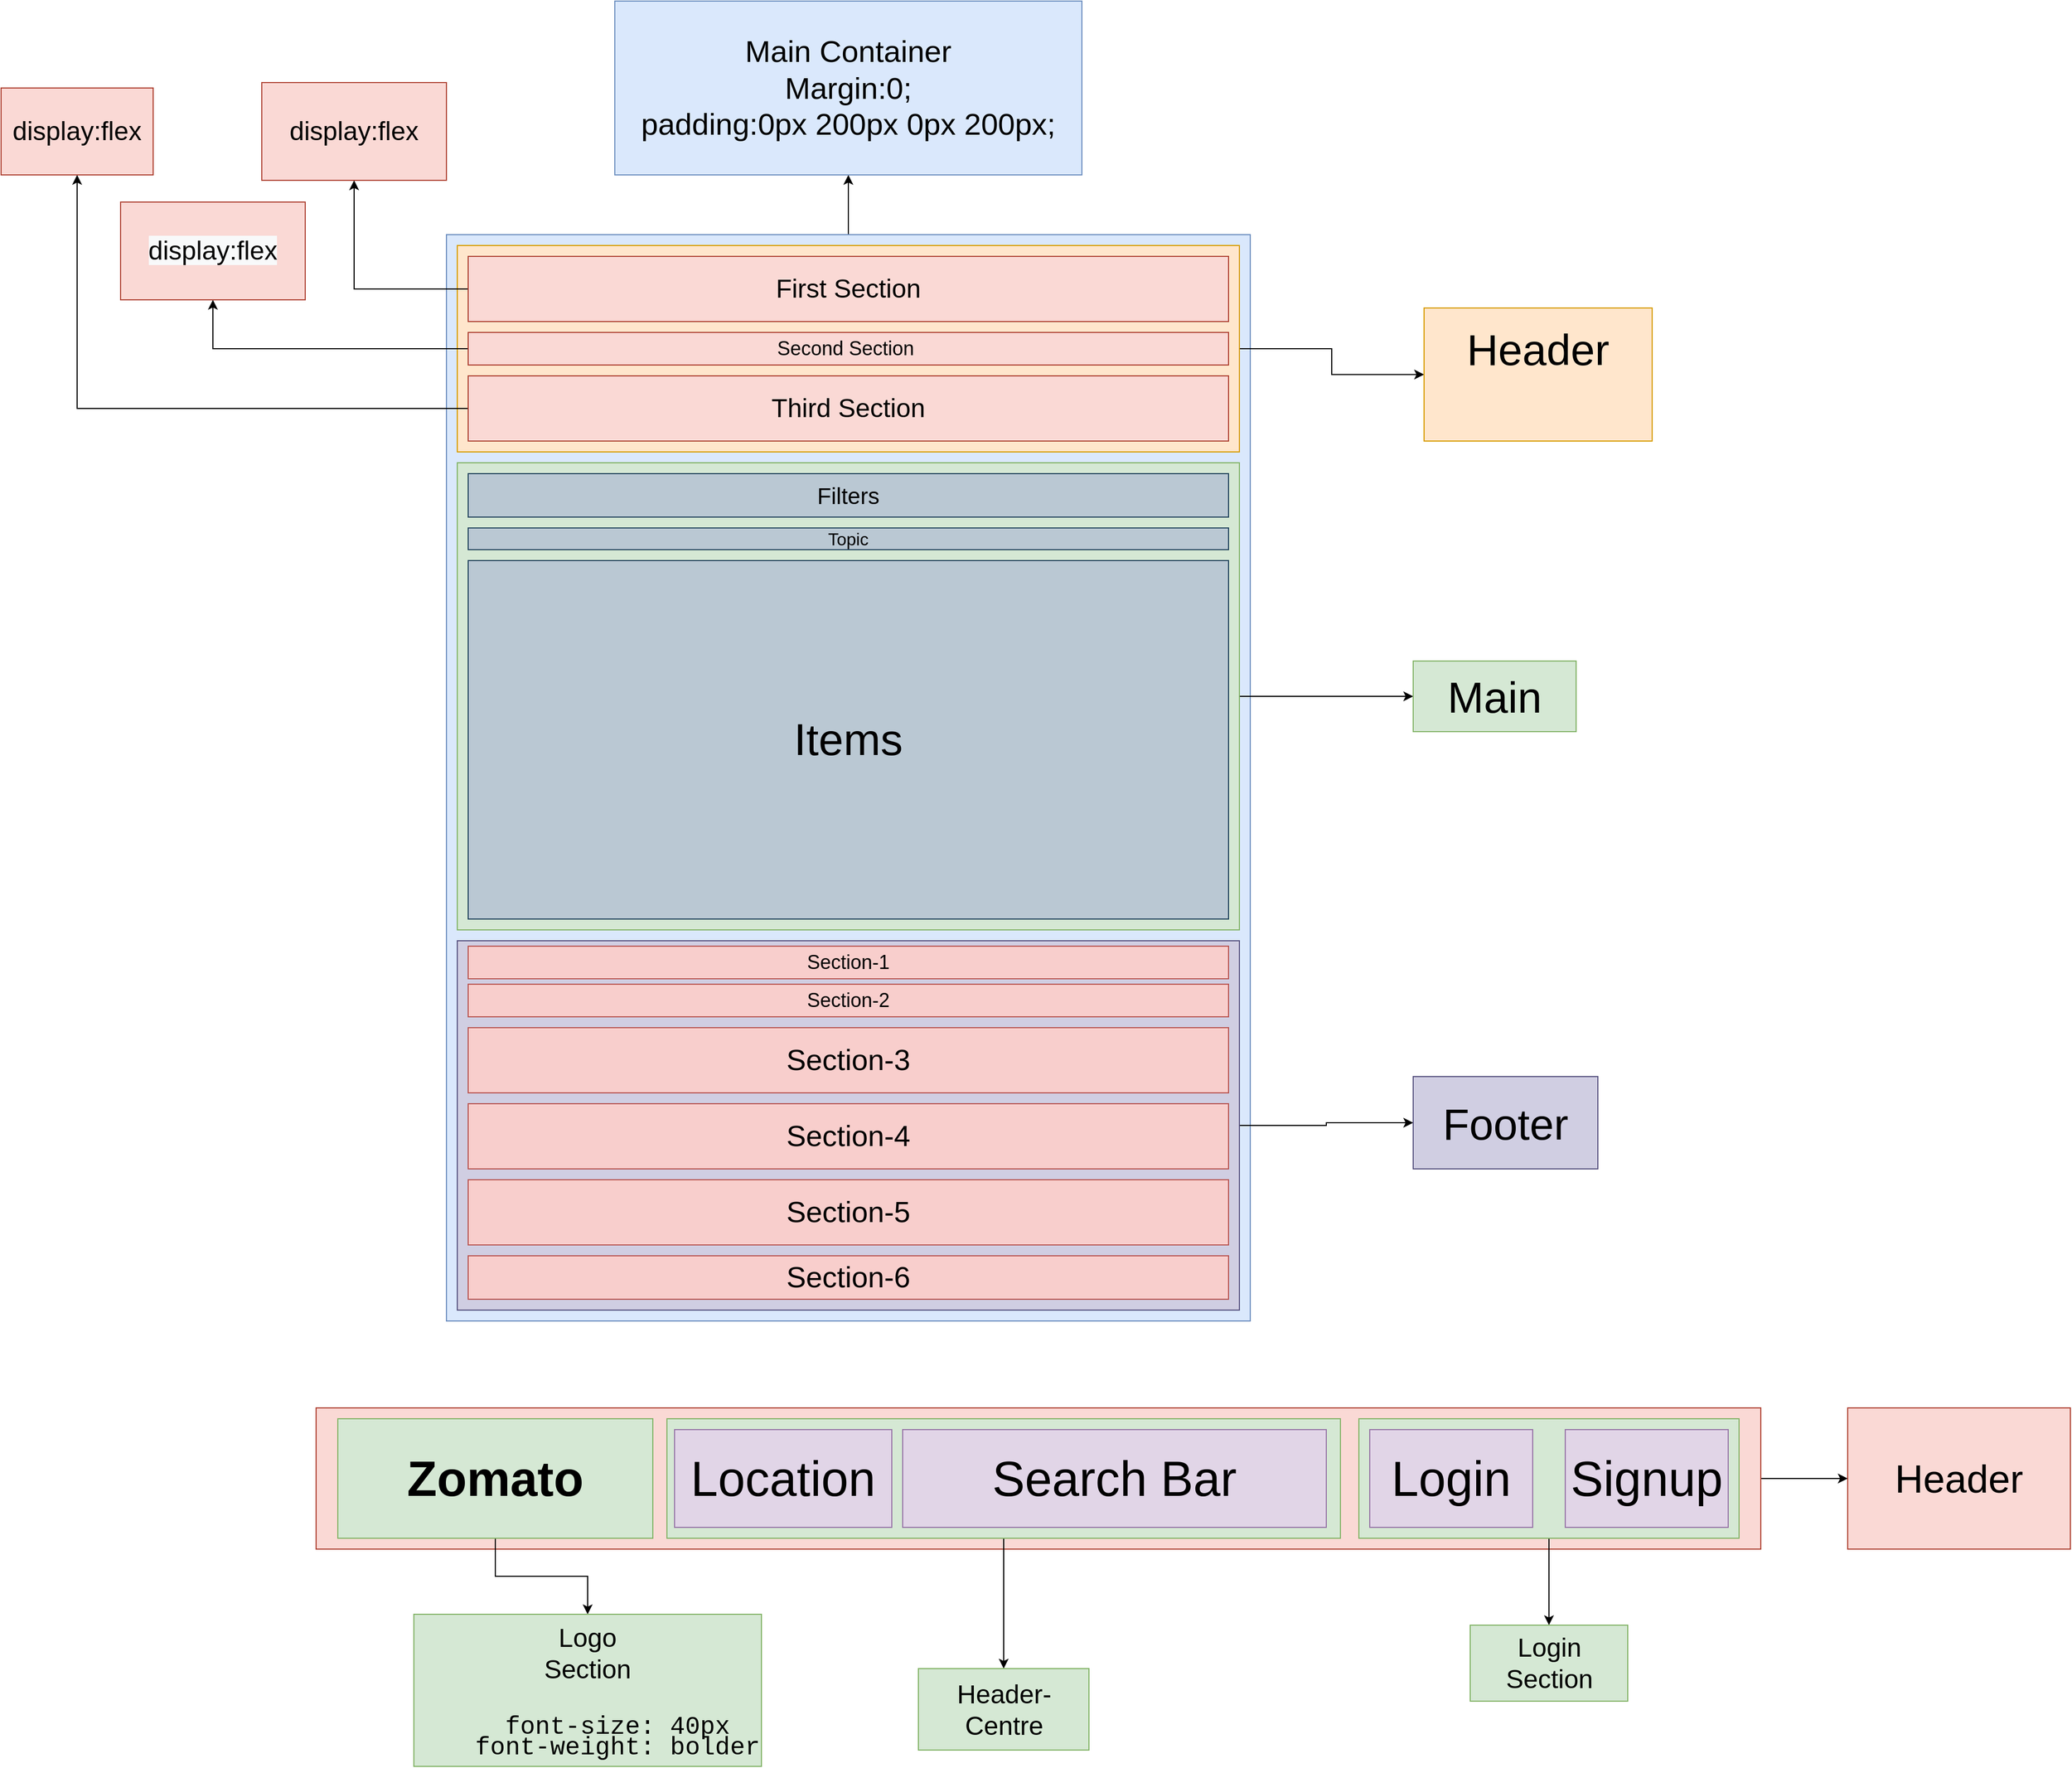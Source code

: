 <mxfile version="17.4.5" type="device"><diagram id="I2g7w4aTYmv8-tsleZh8" name="Page-1"><mxGraphModel dx="2402" dy="1863" grid="1" gridSize="10" guides="1" tooltips="1" connect="1" arrows="1" fold="1" page="1" pageScale="1" pageWidth="850" pageHeight="1100" math="0" shadow="0"><root><mxCell id="0"/><mxCell id="1" parent="0"/><mxCell id="k0lRmJQvDt0-P88YfrCd-26" value="" style="edgeStyle=orthogonalEdgeStyle;rounded=0;orthogonalLoop=1;jettySize=auto;html=1;fontSize=40;" parent="1" source="k0lRmJQvDt0-P88YfrCd-1" target="k0lRmJQvDt0-P88YfrCd-25" edge="1"><mxGeometry relative="1" as="geometry"/></mxCell><mxCell id="k0lRmJQvDt0-P88YfrCd-1" value="" style="rounded=0;whiteSpace=wrap;html=1;fillColor=#dae8fc;strokeColor=#6c8ebf;" parent="1" vertex="1"><mxGeometry x="170" y="110" width="740" height="1000" as="geometry"/></mxCell><mxCell id="k0lRmJQvDt0-P88YfrCd-22" value="" style="edgeStyle=orthogonalEdgeStyle;rounded=0;orthogonalLoop=1;jettySize=auto;html=1;fontSize=40;" parent="1" source="k0lRmJQvDt0-P88YfrCd-2" target="k0lRmJQvDt0-P88YfrCd-21" edge="1"><mxGeometry relative="1" as="geometry"/></mxCell><mxCell id="k0lRmJQvDt0-P88YfrCd-2" value="" style="rounded=0;whiteSpace=wrap;html=1;fillColor=#ffe6cc;strokeColor=#d79b00;" parent="1" vertex="1"><mxGeometry x="180" y="120" width="720" height="190" as="geometry"/></mxCell><mxCell id="k0lRmJQvDt0-P88YfrCd-18" value="" style="edgeStyle=orthogonalEdgeStyle;rounded=0;orthogonalLoop=1;jettySize=auto;html=1;fontSize=40;" parent="1" source="k0lRmJQvDt0-P88YfrCd-3" target="k0lRmJQvDt0-P88YfrCd-17" edge="1"><mxGeometry relative="1" as="geometry"/></mxCell><mxCell id="k0lRmJQvDt0-P88YfrCd-3" value="" style="rounded=0;whiteSpace=wrap;html=1;fillColor=#d5e8d4;strokeColor=#82b366;" parent="1" vertex="1"><mxGeometry x="180" y="320" width="720" height="430" as="geometry"/></mxCell><mxCell id="k0lRmJQvDt0-P88YfrCd-20" value="" style="edgeStyle=orthogonalEdgeStyle;rounded=0;orthogonalLoop=1;jettySize=auto;html=1;fontSize=40;" parent="1" source="k0lRmJQvDt0-P88YfrCd-5" target="k0lRmJQvDt0-P88YfrCd-19" edge="1"><mxGeometry relative="1" as="geometry"/></mxCell><mxCell id="k0lRmJQvDt0-P88YfrCd-5" value="" style="rounded=0;whiteSpace=wrap;html=1;fillColor=#d0cee2;strokeColor=#56517e;" parent="1" vertex="1"><mxGeometry x="180" y="760" width="720" height="340" as="geometry"/></mxCell><mxCell id="b_fzYCE3SWWyW0oN0Fh3-9" value="" style="edgeStyle=orthogonalEdgeStyle;rounded=0;orthogonalLoop=1;jettySize=auto;html=1;fontSize=24;" edge="1" parent="1" source="k0lRmJQvDt0-P88YfrCd-6" target="b_fzYCE3SWWyW0oN0Fh3-8"><mxGeometry relative="1" as="geometry"/></mxCell><mxCell id="k0lRmJQvDt0-P88YfrCd-6" value="&lt;span style=&quot;font-size: 24px&quot;&gt;First Section&lt;/span&gt;" style="rounded=0;whiteSpace=wrap;html=1;fillColor=#fad9d5;strokeColor=#ae4132;" parent="1" vertex="1"><mxGeometry x="190" y="130" width="700" height="60" as="geometry"/></mxCell><mxCell id="b_fzYCE3SWWyW0oN0Fh3-11" value="" style="edgeStyle=orthogonalEdgeStyle;rounded=0;orthogonalLoop=1;jettySize=auto;html=1;fontSize=24;" edge="1" parent="1" source="k0lRmJQvDt0-P88YfrCd-7" target="b_fzYCE3SWWyW0oN0Fh3-10"><mxGeometry relative="1" as="geometry"/></mxCell><mxCell id="k0lRmJQvDt0-P88YfrCd-7" value="&lt;font style=&quot;font-size: 18px&quot;&gt;Second Section&amp;nbsp;&lt;/font&gt;" style="rounded=0;whiteSpace=wrap;html=1;fillColor=#fad9d5;strokeColor=#ae4132;" parent="1" vertex="1"><mxGeometry x="190" y="200" width="700" height="30" as="geometry"/></mxCell><mxCell id="b_fzYCE3SWWyW0oN0Fh3-13" value="" style="edgeStyle=orthogonalEdgeStyle;rounded=0;orthogonalLoop=1;jettySize=auto;html=1;fontSize=24;" edge="1" parent="1" source="k0lRmJQvDt0-P88YfrCd-8" target="b_fzYCE3SWWyW0oN0Fh3-12"><mxGeometry relative="1" as="geometry"/></mxCell><mxCell id="k0lRmJQvDt0-P88YfrCd-8" value="&lt;span style=&quot;font-size: 24px&quot;&gt;Third Section&lt;/span&gt;" style="rounded=0;whiteSpace=wrap;html=1;fillColor=#fad9d5;strokeColor=#ae4132;" parent="1" vertex="1"><mxGeometry x="190" y="240" width="700" height="60" as="geometry"/></mxCell><mxCell id="k0lRmJQvDt0-P88YfrCd-9" value="&lt;span style=&quot;font-size: 21px&quot;&gt;Filters&lt;/span&gt;" style="rounded=0;whiteSpace=wrap;html=1;fillColor=#bac8d3;strokeColor=#23445d;" parent="1" vertex="1"><mxGeometry x="190" y="330" width="700" height="40" as="geometry"/></mxCell><mxCell id="k0lRmJQvDt0-P88YfrCd-10" value="&lt;font style=&quot;font-size: 16px&quot;&gt;Topic&lt;/font&gt;" style="rounded=0;whiteSpace=wrap;html=1;fillColor=#bac8d3;strokeColor=#23445d;" parent="1" vertex="1"><mxGeometry x="190" y="380" width="700" height="20" as="geometry"/></mxCell><mxCell id="k0lRmJQvDt0-P88YfrCd-11" value="&lt;font style=&quot;font-size: 41px&quot;&gt;Items&lt;/font&gt;" style="rounded=0;whiteSpace=wrap;html=1;fillColor=#bac8d3;strokeColor=#23445d;" parent="1" vertex="1"><mxGeometry x="190" y="410" width="700" height="330" as="geometry"/></mxCell><mxCell id="k0lRmJQvDt0-P88YfrCd-17" value="&lt;span style=&quot;font-size: 40px&quot;&gt;Main&lt;/span&gt;" style="whiteSpace=wrap;html=1;fillColor=#d5e8d4;strokeColor=#82b366;rounded=0;" parent="1" vertex="1"><mxGeometry x="1060" y="502.5" width="150" height="65" as="geometry"/></mxCell><mxCell id="k0lRmJQvDt0-P88YfrCd-19" value="&lt;span style=&quot;font-size: 40px&quot;&gt;Footer&lt;/span&gt;" style="whiteSpace=wrap;html=1;fillColor=#d0cee2;strokeColor=#56517e;rounded=0;" parent="1" vertex="1"><mxGeometry x="1060" y="885" width="170" height="85" as="geometry"/></mxCell><mxCell id="k0lRmJQvDt0-P88YfrCd-21" value="&lt;span style=&quot;font-size: 40px&quot;&gt;Header&lt;br&gt;&lt;/span&gt;&lt;span style=&quot;font-size: 40px&quot;&gt;&lt;br&gt;&lt;/span&gt;" style="whiteSpace=wrap;html=1;fillColor=#ffe6cc;strokeColor=#d79b00;rounded=0;" parent="1" vertex="1"><mxGeometry x="1070" y="177.5" width="210" height="122.5" as="geometry"/></mxCell><mxCell id="k0lRmJQvDt0-P88YfrCd-25" value="&lt;span style=&quot;font-size: 28px&quot;&gt;Main Container&lt;br&gt;Margin:0;&lt;br&gt;padding:0px 200px 0px 200px;&lt;br&gt;&lt;/span&gt;" style="whiteSpace=wrap;html=1;fillColor=#dae8fc;strokeColor=#6c8ebf;rounded=0;" parent="1" vertex="1"><mxGeometry x="325" y="-105" width="430" height="160" as="geometry"/></mxCell><mxCell id="b_fzYCE3SWWyW0oN0Fh3-2" value="&lt;font style=&quot;font-size: 18px&quot;&gt;Section-2&lt;/font&gt;" style="rounded=0;whiteSpace=wrap;html=1;fontSize=16;fillColor=#f8cecc;strokeColor=#b85450;" vertex="1" parent="1"><mxGeometry x="190" y="800" width="700" height="30" as="geometry"/></mxCell><mxCell id="b_fzYCE3SWWyW0oN0Fh3-3" value="&lt;span style=&quot;font-size: 27px&quot;&gt;Section-3&lt;/span&gt;" style="rounded=0;whiteSpace=wrap;html=1;fontSize=16;fillColor=#f8cecc;strokeColor=#b85450;" vertex="1" parent="1"><mxGeometry x="190" y="840" width="700" height="60" as="geometry"/></mxCell><mxCell id="b_fzYCE3SWWyW0oN0Fh3-4" value="&lt;span style=&quot;font-size: 27px&quot;&gt;Section-4&lt;/span&gt;" style="rounded=0;whiteSpace=wrap;html=1;fontSize=16;fillColor=#f8cecc;strokeColor=#b85450;" vertex="1" parent="1"><mxGeometry x="190" y="910" width="700" height="60" as="geometry"/></mxCell><mxCell id="b_fzYCE3SWWyW0oN0Fh3-5" value="&lt;span style=&quot;font-size: 27px&quot;&gt;Section-5&lt;/span&gt;" style="rounded=0;whiteSpace=wrap;html=1;fontSize=16;fillColor=#f8cecc;strokeColor=#b85450;" vertex="1" parent="1"><mxGeometry x="190" y="980" width="700" height="60" as="geometry"/></mxCell><mxCell id="b_fzYCE3SWWyW0oN0Fh3-6" value="&lt;span style=&quot;font-size: 18px&quot;&gt;Section-1&lt;/span&gt;" style="rounded=0;whiteSpace=wrap;html=1;fontSize=16;fillColor=#f8cecc;strokeColor=#b85450;" vertex="1" parent="1"><mxGeometry x="190" y="765" width="700" height="30" as="geometry"/></mxCell><mxCell id="b_fzYCE3SWWyW0oN0Fh3-7" value="&lt;span style=&quot;font-size: 27px&quot;&gt;Section-6&lt;/span&gt;" style="rounded=0;whiteSpace=wrap;html=1;fontSize=16;fillColor=#f8cecc;strokeColor=#b85450;" vertex="1" parent="1"><mxGeometry x="190" y="1050" width="700" height="40" as="geometry"/></mxCell><mxCell id="b_fzYCE3SWWyW0oN0Fh3-8" value="&lt;span style=&quot;font-size: 24px&quot;&gt;display:flex&lt;/span&gt;" style="whiteSpace=wrap;html=1;fillColor=#fad9d5;strokeColor=#ae4132;rounded=0;" vertex="1" parent="1"><mxGeometry y="-30" width="170" height="90" as="geometry"/></mxCell><mxCell id="b_fzYCE3SWWyW0oN0Fh3-10" value="&#10;&#10;&lt;span style=&quot;color: rgb(0, 0, 0); font-family: helvetica; font-size: 24px; font-style: normal; font-weight: 400; letter-spacing: normal; text-align: center; text-indent: 0px; text-transform: none; word-spacing: 0px; background-color: rgb(248, 249, 250); display: inline; float: none;&quot;&gt;display:flex&lt;/span&gt;&#10;&#10;" style="whiteSpace=wrap;html=1;fillColor=#fad9d5;strokeColor=#ae4132;rounded=0;" vertex="1" parent="1"><mxGeometry x="-130" y="80" width="170" height="90" as="geometry"/></mxCell><mxCell id="b_fzYCE3SWWyW0oN0Fh3-12" value="&lt;span style=&quot;font-size: 24px&quot;&gt;display:flex&lt;/span&gt;" style="whiteSpace=wrap;html=1;fillColor=#fad9d5;strokeColor=#ae4132;rounded=0;" vertex="1" parent="1"><mxGeometry x="-240" y="-25" width="140" height="80" as="geometry"/></mxCell><mxCell id="b_fzYCE3SWWyW0oN0Fh3-19" value="" style="edgeStyle=orthogonalEdgeStyle;rounded=0;orthogonalLoop=1;jettySize=auto;html=1;fontSize=24;" edge="1" parent="1" source="b_fzYCE3SWWyW0oN0Fh3-14" target="b_fzYCE3SWWyW0oN0Fh3-18"><mxGeometry relative="1" as="geometry"/></mxCell><mxCell id="b_fzYCE3SWWyW0oN0Fh3-14" value="&lt;span style=&quot;font-size: 24px&quot;&gt;First Section&lt;/span&gt;" style="rounded=0;whiteSpace=wrap;html=1;fillColor=#fad9d5;strokeColor=#ae4132;" vertex="1" parent="1"><mxGeometry x="50" y="1190" width="1330" height="130" as="geometry"/></mxCell><mxCell id="b_fzYCE3SWWyW0oN0Fh3-25" value="" style="edgeStyle=orthogonalEdgeStyle;rounded=0;orthogonalLoop=1;jettySize=auto;html=1;fontSize=36;" edge="1" parent="1" source="b_fzYCE3SWWyW0oN0Fh3-15" target="b_fzYCE3SWWyW0oN0Fh3-24"><mxGeometry relative="1" as="geometry"/></mxCell><mxCell id="b_fzYCE3SWWyW0oN0Fh3-15" value="&lt;b&gt;&lt;font style=&quot;font-size: 45px&quot;&gt;Zomato&lt;/font&gt;&lt;/b&gt;" style="rounded=0;whiteSpace=wrap;html=1;fontSize=24;fillColor=#d5e8d4;strokeColor=#82b366;" vertex="1" parent="1"><mxGeometry x="70" y="1200" width="290" height="110" as="geometry"/></mxCell><mxCell id="b_fzYCE3SWWyW0oN0Fh3-23" value="" style="edgeStyle=orthogonalEdgeStyle;rounded=0;orthogonalLoop=1;jettySize=auto;html=1;fontSize=36;" edge="1" parent="1" source="b_fzYCE3SWWyW0oN0Fh3-16" target="b_fzYCE3SWWyW0oN0Fh3-22"><mxGeometry relative="1" as="geometry"/></mxCell><mxCell id="b_fzYCE3SWWyW0oN0Fh3-16" value="" style="rounded=0;whiteSpace=wrap;html=1;fontSize=24;fillColor=#d5e8d4;strokeColor=#82b366;" vertex="1" parent="1"><mxGeometry x="373" y="1200" width="620" height="110" as="geometry"/></mxCell><mxCell id="b_fzYCE3SWWyW0oN0Fh3-21" value="" style="edgeStyle=orthogonalEdgeStyle;rounded=0;orthogonalLoop=1;jettySize=auto;html=1;fontSize=36;" edge="1" parent="1" source="b_fzYCE3SWWyW0oN0Fh3-17" target="b_fzYCE3SWWyW0oN0Fh3-20"><mxGeometry relative="1" as="geometry"/></mxCell><mxCell id="b_fzYCE3SWWyW0oN0Fh3-17" value="" style="rounded=0;whiteSpace=wrap;html=1;fontSize=24;fillColor=#d5e8d4;strokeColor=#82b366;" vertex="1" parent="1"><mxGeometry x="1010" y="1200" width="350" height="110" as="geometry"/></mxCell><mxCell id="b_fzYCE3SWWyW0oN0Fh3-18" value="&lt;font style=&quot;font-size: 36px&quot;&gt;Header&lt;/font&gt;" style="whiteSpace=wrap;html=1;fillColor=#fad9d5;strokeColor=#ae4132;rounded=0;" vertex="1" parent="1"><mxGeometry x="1460" y="1190" width="205" height="130" as="geometry"/></mxCell><mxCell id="b_fzYCE3SWWyW0oN0Fh3-20" value="&lt;span&gt;Login&lt;br&gt;Section&lt;br&gt;&lt;/span&gt;" style="whiteSpace=wrap;html=1;fontSize=24;fillColor=#d5e8d4;strokeColor=#82b366;rounded=0;" vertex="1" parent="1"><mxGeometry x="1112.5" y="1390" width="145" height="70" as="geometry"/></mxCell><mxCell id="b_fzYCE3SWWyW0oN0Fh3-22" value="&lt;span&gt;Header-Centre&lt;/span&gt;" style="whiteSpace=wrap;html=1;fontSize=24;fillColor=#d5e8d4;strokeColor=#82b366;rounded=0;" vertex="1" parent="1"><mxGeometry x="604.5" y="1430" width="157" height="75" as="geometry"/></mxCell><mxCell id="b_fzYCE3SWWyW0oN0Fh3-24" value="Logo&lt;br&gt;Section&lt;br&gt;&lt;font style=&quot;font-size: 23px&quot;&gt;&lt;br&gt;&lt;/font&gt;&lt;div style=&quot;font-family: &amp;#34;consolas&amp;#34; , &amp;#34;courier new&amp;#34; , monospace ; line-height: 19px ; font-size: 23px&quot;&gt;&lt;div&gt;&lt;/div&gt;&lt;div&gt;&lt;font style=&quot;font-size: 23px&quot;&gt;&amp;nbsp; &amp;nbsp; font-size: 40px&lt;/font&gt;&lt;/div&gt;&lt;div&gt;&lt;font style=&quot;font-size: 23px&quot;&gt;&amp;nbsp; &amp;nbsp; font-weight: bolder&lt;/font&gt;&lt;/div&gt;&lt;/div&gt;" style="whiteSpace=wrap;html=1;fontSize=24;fillColor=#d5e8d4;strokeColor=#82b366;rounded=0;" vertex="1" parent="1"><mxGeometry x="140" y="1380" width="320" height="140" as="geometry"/></mxCell><mxCell id="b_fzYCE3SWWyW0oN0Fh3-26" value="Location" style="rounded=0;whiteSpace=wrap;html=1;fontSize=45;fillColor=#e1d5e7;strokeColor=#9673a6;" vertex="1" parent="1"><mxGeometry x="380" y="1210" width="200" height="90" as="geometry"/></mxCell><mxCell id="b_fzYCE3SWWyW0oN0Fh3-27" value="Search Bar" style="rounded=0;whiteSpace=wrap;html=1;fontSize=45;fillColor=#e1d5e7;strokeColor=#9673a6;" vertex="1" parent="1"><mxGeometry x="590" y="1210" width="390" height="90" as="geometry"/></mxCell><mxCell id="b_fzYCE3SWWyW0oN0Fh3-28" value="Login" style="rounded=0;whiteSpace=wrap;html=1;fontSize=45;fillColor=#e1d5e7;strokeColor=#9673a6;" vertex="1" parent="1"><mxGeometry x="1020" y="1210" width="150" height="90" as="geometry"/></mxCell><mxCell id="b_fzYCE3SWWyW0oN0Fh3-29" value="Signup" style="rounded=0;whiteSpace=wrap;html=1;fontSize=45;fillColor=#e1d5e7;strokeColor=#9673a6;" vertex="1" parent="1"><mxGeometry x="1200" y="1210" width="150" height="90" as="geometry"/></mxCell></root></mxGraphModel></diagram></mxfile>